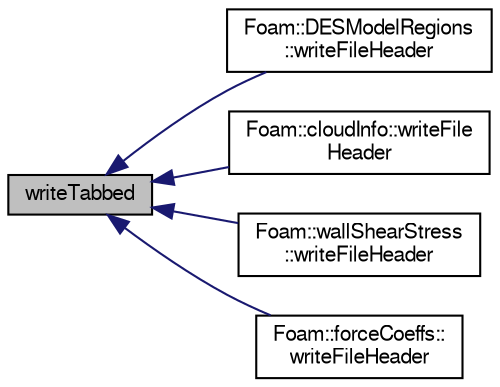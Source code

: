 digraph "writeTabbed"
{
  bgcolor="transparent";
  edge [fontname="FreeSans",fontsize="10",labelfontname="FreeSans",labelfontsize="10"];
  node [fontname="FreeSans",fontsize="10",shape=record];
  rankdir="LR";
  Node1 [label="writeTabbed",height=0.2,width=0.4,color="black", fillcolor="grey75", style="filled" fontcolor="black"];
  Node1 -> Node2 [dir="back",color="midnightblue",fontsize="10",style="solid",fontname="FreeSans"];
  Node2 [label="Foam::DESModelRegions\l::writeFileHeader",height=0.2,width=0.4,color="black",URL="$a00489.html#a9e619cf96b2a2ae6779b4209d45ed8f8",tooltip="File header information. "];
  Node1 -> Node3 [dir="back",color="midnightblue",fontsize="10",style="solid",fontname="FreeSans"];
  Node3 [label="Foam::cloudInfo::writeFile\lHeader",height=0.2,width=0.4,color="black",URL="$a00272.html#a9e619cf96b2a2ae6779b4209d45ed8f8",tooltip="File header information. "];
  Node1 -> Node4 [dir="back",color="midnightblue",fontsize="10",style="solid",fontname="FreeSans"];
  Node4 [label="Foam::wallShearStress\l::writeFileHeader",height=0.2,width=0.4,color="black",URL="$a02774.html#a9e619cf96b2a2ae6779b4209d45ed8f8",tooltip="File header information. "];
  Node1 -> Node5 [dir="back",color="midnightblue",fontsize="10",style="solid",fontname="FreeSans"];
  Node5 [label="Foam::forceCoeffs::\lwriteFileHeader",height=0.2,width=0.4,color="black",URL="$a00828.html#a9e619cf96b2a2ae6779b4209d45ed8f8",tooltip="Output file header information. "];
}
